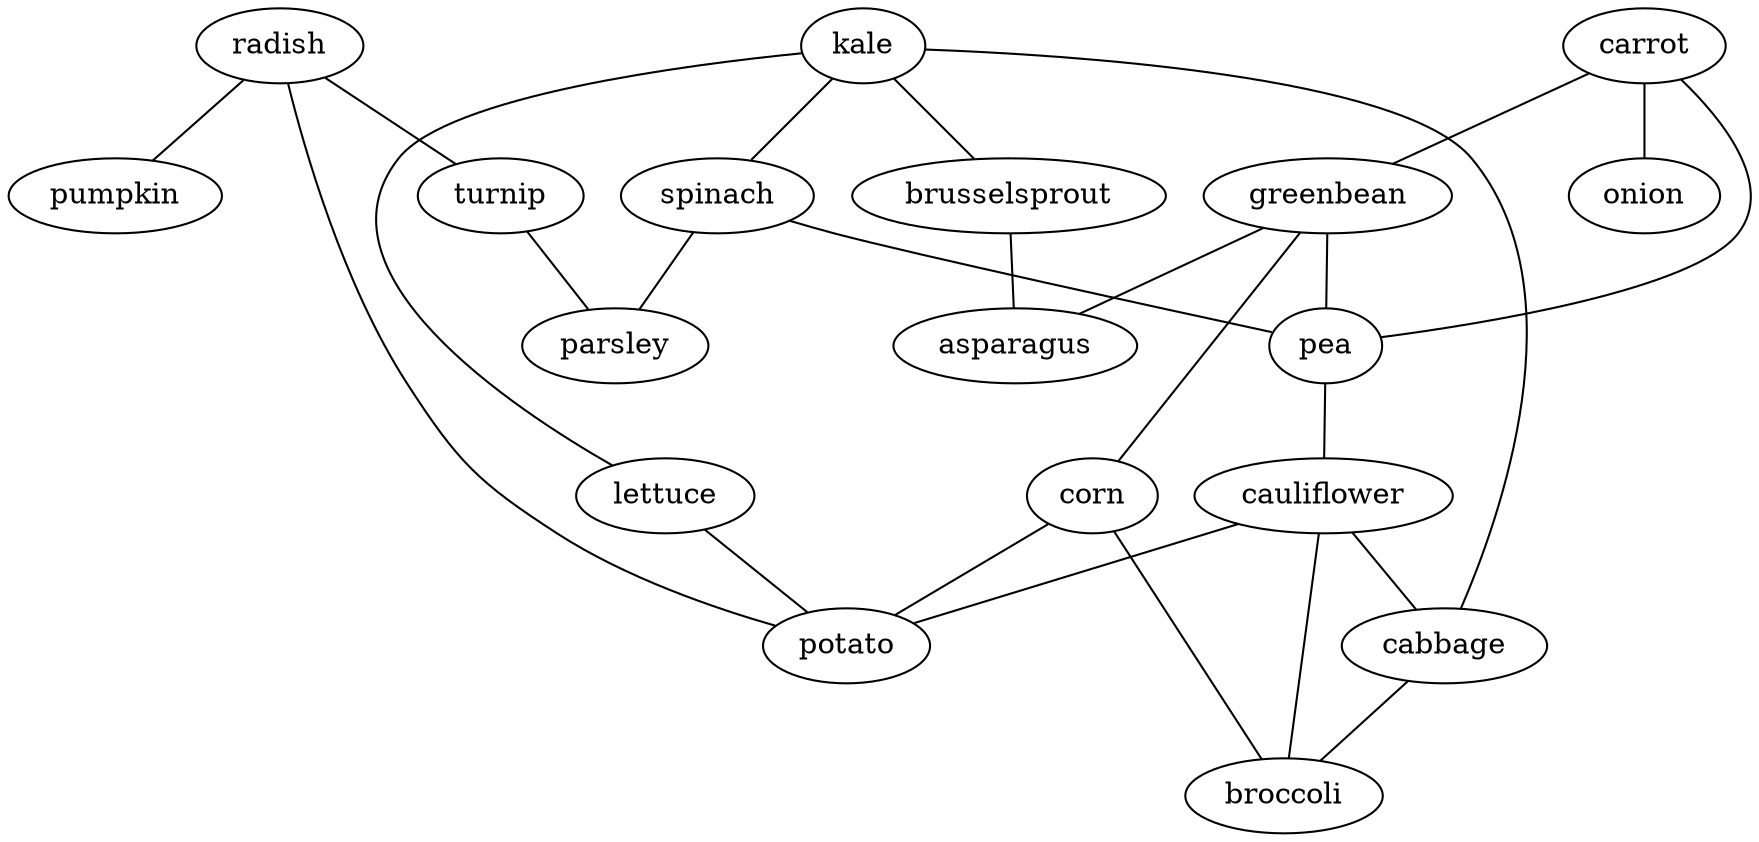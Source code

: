 strict graph G {
kale;
radish;
carrot;
turnip;
lettuce;
spinach;
parsley;
greenbean;
pea;
pumpkin;
cauliflower;
corn;
cabbage;
broccoli;
brusselsprout;
onion;
potato;
asparagus;
kale -- cabbage  [weight=1];
kale -- lettuce  [weight=1];
kale -- brusselsprout  [weight=1];
kale -- spinach  [weight=1];
radish -- pumpkin  [weight=1];
radish -- turnip  [weight=1];
radish -- potato  [weight=1];
carrot -- onion  [weight=1];
carrot -- pea  [weight=1];
carrot -- greenbean  [weight=1];
turnip -- parsley  [weight=1];
lettuce -- potato  [weight=1];
spinach -- parsley  [weight=1];
spinach -- pea  [weight=1];
greenbean -- asparagus  [weight=1];
greenbean -- corn  [weight=1];
greenbean -- pea  [weight=1];
pea -- cauliflower  [weight=1];
cauliflower -- potato  [weight=1];
cauliflower -- broccoli  [weight=1];
cauliflower -- cabbage  [weight=1];
corn -- broccoli  [weight=1];
corn -- potato  [weight=1];
cabbage -- broccoli  [weight=1];
brusselsprout -- asparagus  [weight=1];
}
